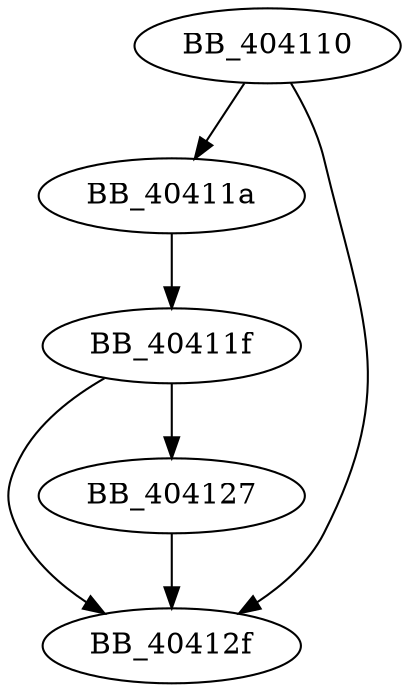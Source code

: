 DiGraph sub_404110{
BB_404110->BB_40411a
BB_404110->BB_40412f
BB_40411a->BB_40411f
BB_40411f->BB_404127
BB_40411f->BB_40412f
BB_404127->BB_40412f
}
